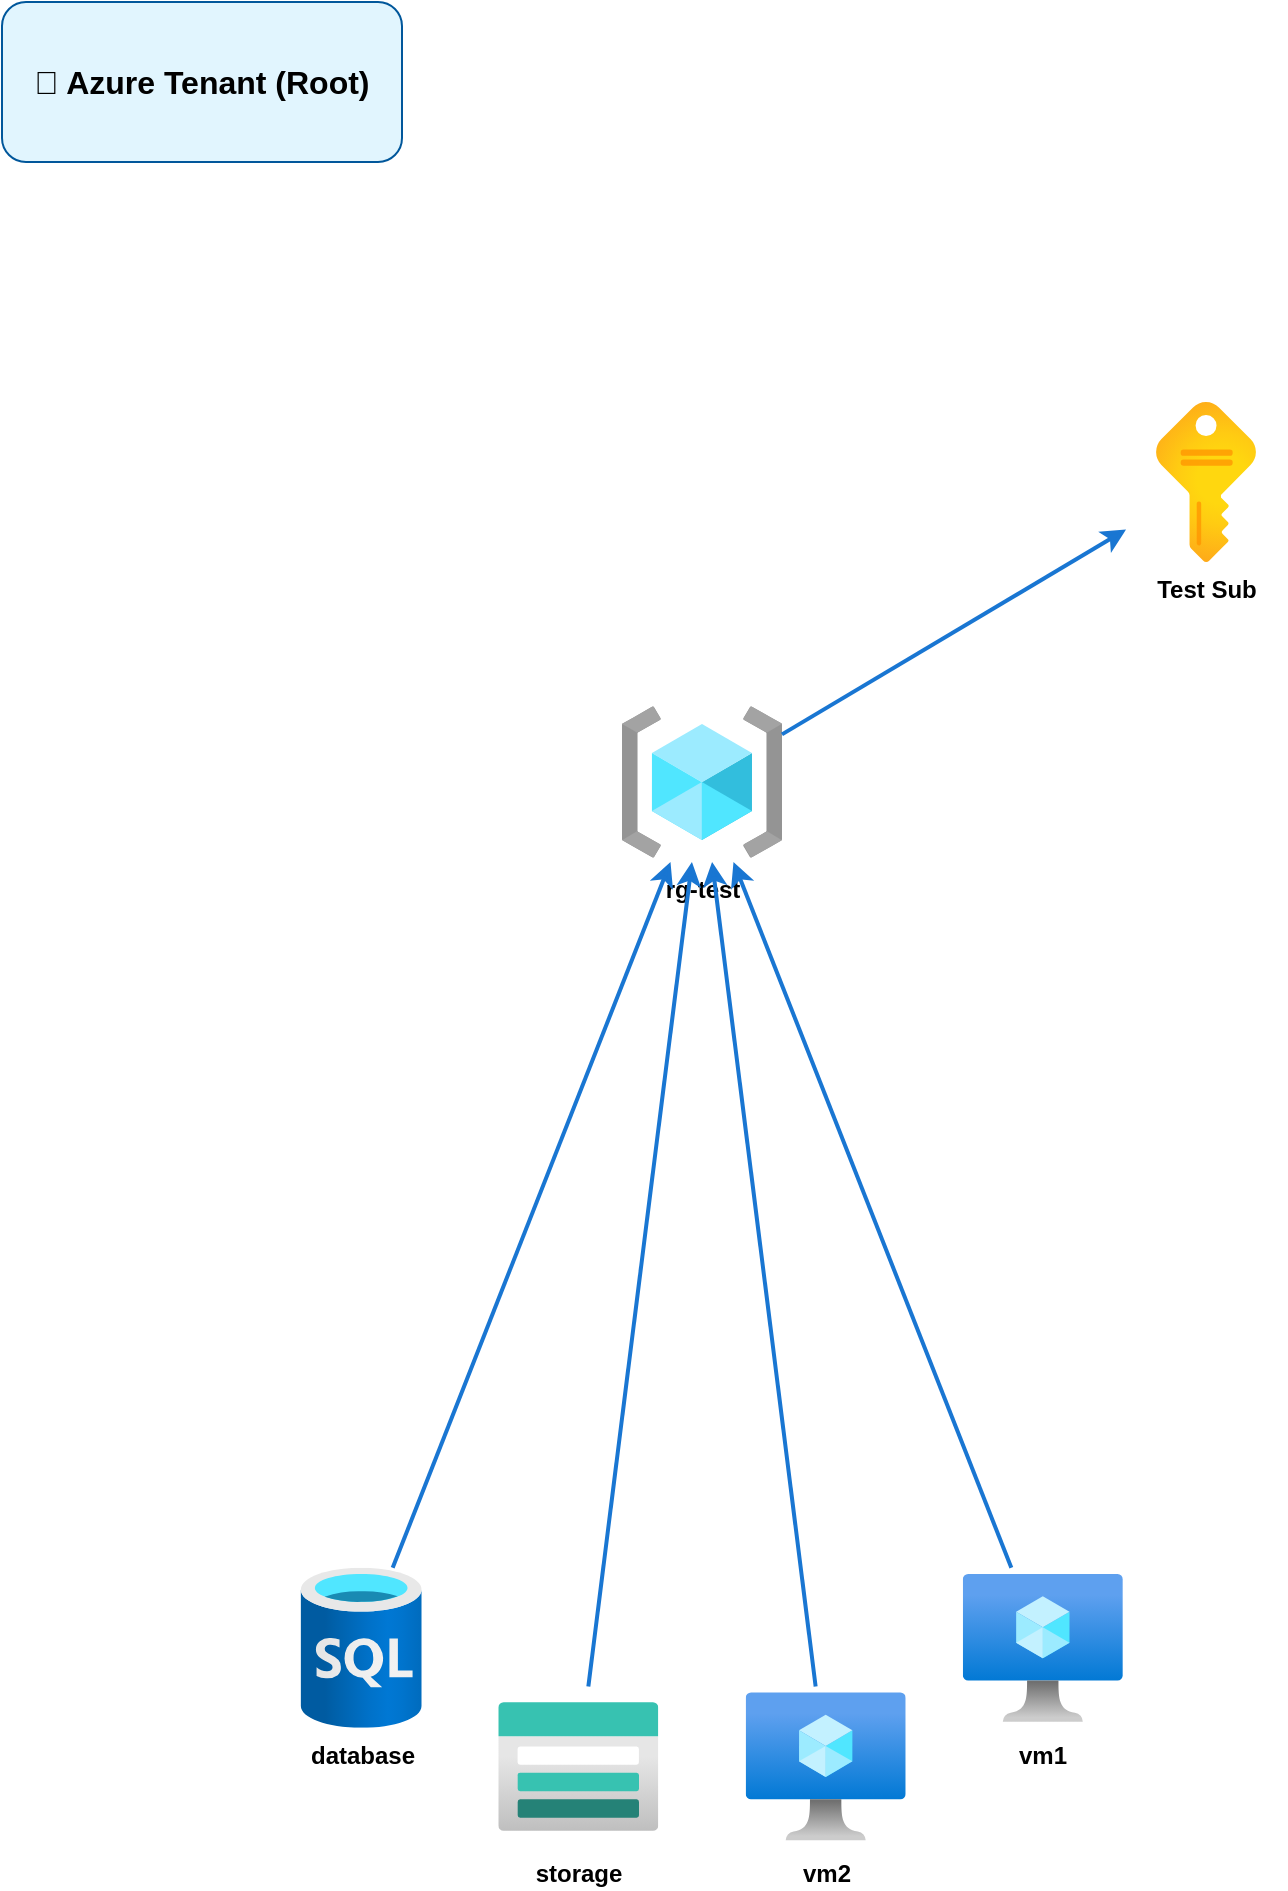<?xml version="1.0" ?>
<mxfile>
  <diagram id="main-diagram" name="Azure Infrastructure">
    <mxGraphModel dx="2500" dy="2000" grid="1" gridSize="10" guides="1" tooltips="1" connect="1" arrows="1" fold="1" page="1" pageScale="1" pageWidth="4681" pageHeight="3300">
      <root>
        <mxCell id="0"/>
        <mxCell id="1" parent="0"/>
        <mxCell id="azure_tenant_root" style="container=1;rounded=1;whiteSpace=wrap;html=1;fillColor=#e1f5fe;strokeColor=#01579b;fontSize=16;fontStyle=1;align=center;verticalAlign=middle;" parent="1" vertex="1">
          <mxGeometry x="100" y="50" width="200" height="80" as="geometry"/>
          <object label="🏢 Azure Tenant (Root)" as="value"/>
        </mxCell>
        <mxCell id="node-0" style="image;aspect=fixed;html=1;points=[];align=center;fontSize=12;image=img/lib/azure2/general/Subscriptions.svg" parent="1" vertex="1">
          <mxGeometry x="662.0" y="250" width="80" height="80" as="geometry"/>
          <object label="&lt;b&gt;Test Sub&lt;/b&gt;" as="value" type="Microsoft.Resources/subscriptions" id="/subscriptions/test"/>
        </mxCell>
        <mxCell id="node-1" style="image;aspect=fixed;html=1;points=[];align=center;fontSize=12;image=img/lib/azure2/general/Resource_Groups.svg" parent="1" vertex="1">
          <mxGeometry x="410" y="400" width="80" height="80" as="geometry"/>
          <object label="&lt;b&gt;rg-test&lt;/b&gt;" as="value" type="Microsoft.Resources/subscriptions/resourceGroups" id="/subscriptions/test/resourcegroups/rg-test"/>
        </mxCell>
        <mxCell id="node-2" style="image;aspect=fixed;html=1;points=[];align=center;fontSize=12;image=img/lib/azure2/compute/Virtual_Machine.svg" parent="1" vertex="1">
          <mxGeometry x="580.41" y="832.922" width="80" height="80" as="geometry"/>
          <object label="&lt;b&gt;vm1&lt;/b&gt;" as="value" type="Microsoft.Compute/virtualMachines" id="/subscriptions/test/resourcegroups/rg-test/providers/Microsoft.Compute/virtualMachines/vm1"/>
        </mxCell>
        <mxCell id="node-3" style="image;aspect=fixed;html=1;points=[];align=center;fontSize=12;image=img/lib/azure2/compute/Virtual_Machine.svg" parent="1" vertex="1">
          <mxGeometry x="471.851" y="892.228" width="80" height="80" as="geometry"/>
          <object label="&lt;b&gt;vm2&lt;/b&gt;" as="value" type="Microsoft.Compute/virtualMachines" id="/subscriptions/test/resourcegroups/rg-test/providers/Microsoft.Compute/virtualMachines/vm2"/>
        </mxCell>
        <mxCell id="node-4" style="image;aspect=fixed;html=1;points=[];align=center;fontSize=12;image=img/lib/azure2/storage/Storage_Accounts.svg" parent="1" vertex="1">
          <mxGeometry x="348.149" y="892.228" width="80" height="80" as="geometry"/>
          <object label="&lt;b&gt;storage&lt;/b&gt;" as="value" type="Microsoft.Storage/storageAccounts" id="/subscriptions/test/resourcegroups/rg-test/providers/Microsoft.Storage/storageAccounts/storage"/>
        </mxCell>
        <mxCell id="node-5" style="image;aspect=fixed;html=1;points=[];align=center;fontSize=12;image=img/lib/azure2/databases/SQL_Database.svg" parent="1" vertex="1">
          <mxGeometry x="239.59" y="832.922" width="80" height="80" as="geometry"/>
          <object label="&lt;b&gt;database&lt;/b&gt;" as="value" type="Microsoft.Sql/servers/databases" id="/subscriptions/test/resourcegroups/rg-test/providers/Microsoft.Sql/servers/srv/databases/db"/>
        </mxCell>
        <mxCell id="edge-0" style="edgeStyle=straight;rounded=0;html=1;endArrow=classic;strokeColor=#1976d2;strokeWidth=2;" parent="1" source="node-1" target="node-0" edge="1">
          <mxGeometry relative="1" as="geometry"/>
        </mxCell>
        <mxCell id="edge-1" style="edgeStyle=straight;rounded=0;html=1;endArrow=classic;strokeColor=#1976d2;strokeWidth=2;" parent="1" source="node-2" target="node-1" edge="1">
          <mxGeometry relative="1" as="geometry"/>
        </mxCell>
        <mxCell id="edge-2" style="edgeStyle=straight;rounded=0;html=1;endArrow=classic;strokeColor=#1976d2;strokeWidth=2;" parent="1" source="node-3" target="node-1" edge="1">
          <mxGeometry relative="1" as="geometry"/>
        </mxCell>
        <mxCell id="edge-3" style="edgeStyle=straight;rounded=0;html=1;endArrow=classic;strokeColor=#1976d2;strokeWidth=2;" parent="1" source="node-4" target="node-1" edge="1">
          <mxGeometry relative="1" as="geometry"/>
        </mxCell>
        <mxCell id="edge-4" style="edgeStyle=straight;rounded=0;html=1;endArrow=classic;strokeColor=#1976d2;strokeWidth=2;" parent="1" source="node-5" target="node-1" edge="1">
          <mxGeometry relative="1" as="geometry"/>
        </mxCell>
      </root>
    </mxGraphModel>
  </diagram>
</mxfile>
